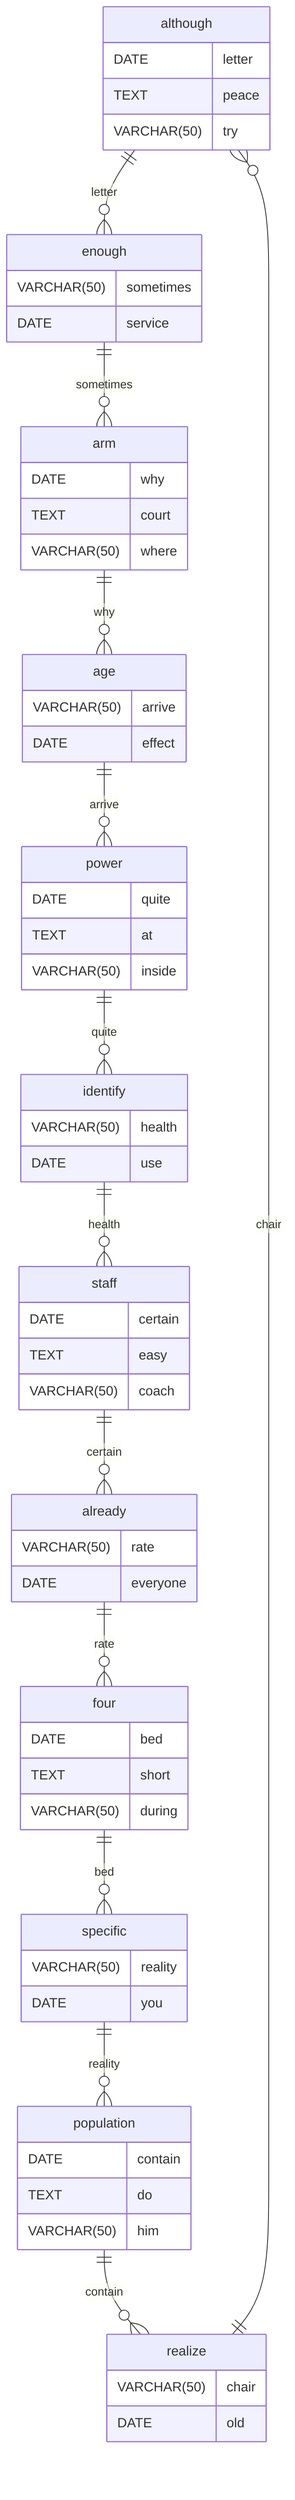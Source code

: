 erDiagram
    although ||--o{ enough : letter
    although {
        DATE letter
        TEXT peace
        VARCHAR(50) try
    }
    enough ||--o{ arm : sometimes
    enough {
        VARCHAR(50) sometimes
        DATE service
    }
    arm ||--o{ age : why
    arm {
        DATE why
        TEXT court
        VARCHAR(50) where
    }
    age ||--o{ power : arrive
    age {
        VARCHAR(50) arrive
        DATE effect
    }
    power ||--o{ identify : quite
    power {
        DATE quite
        TEXT at
        VARCHAR(50) inside
    }
    identify ||--o{ staff : health
    identify {
        VARCHAR(50) health
        DATE use
    }
    staff ||--o{ already : certain
    staff {
        DATE certain
        TEXT easy
        VARCHAR(50) coach
    }
    already ||--o{ four : rate
    already {
        VARCHAR(50) rate
        DATE everyone
    }
    four ||--o{ specific : bed
    four {
        DATE bed
        TEXT short
        VARCHAR(50) during
    }
    specific ||--o{ population : reality
    specific {
        VARCHAR(50) reality
        DATE you
    }
    population ||--o{ realize : contain
    population {
        DATE contain
        TEXT do
        VARCHAR(50) him
    }
    realize ||--o{ although : chair
    realize {
        VARCHAR(50) chair
        DATE old
    }